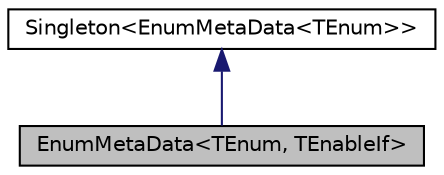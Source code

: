 digraph "EnumMetaData&lt;TEnum, TEnableIf&gt;"
{
  edge [fontname="Helvetica",fontsize="10",labelfontname="Helvetica",labelfontsize="10"];
  node [fontname="Helvetica",fontsize="10",shape=record];
  Node0 [label="EnumMetaData\<TEnum, TEnableIf\>",height=0.2,width=0.4,color="black", fillcolor="grey75", style="filled", fontcolor="black"];
  Node1 [label="Singleton\<EnumMetaData\<TEnum\>\>",height=0.2,width=0.4,color="black", fillcolor="white", style="filled",URL="$classaworx_1_1lib_1_1lang_1_1Singleton.html"];
  Node1 -> Node0 [dir="back",color="midnightblue",fontsize="10",style="solid",fontname="Helvetica"];
}

